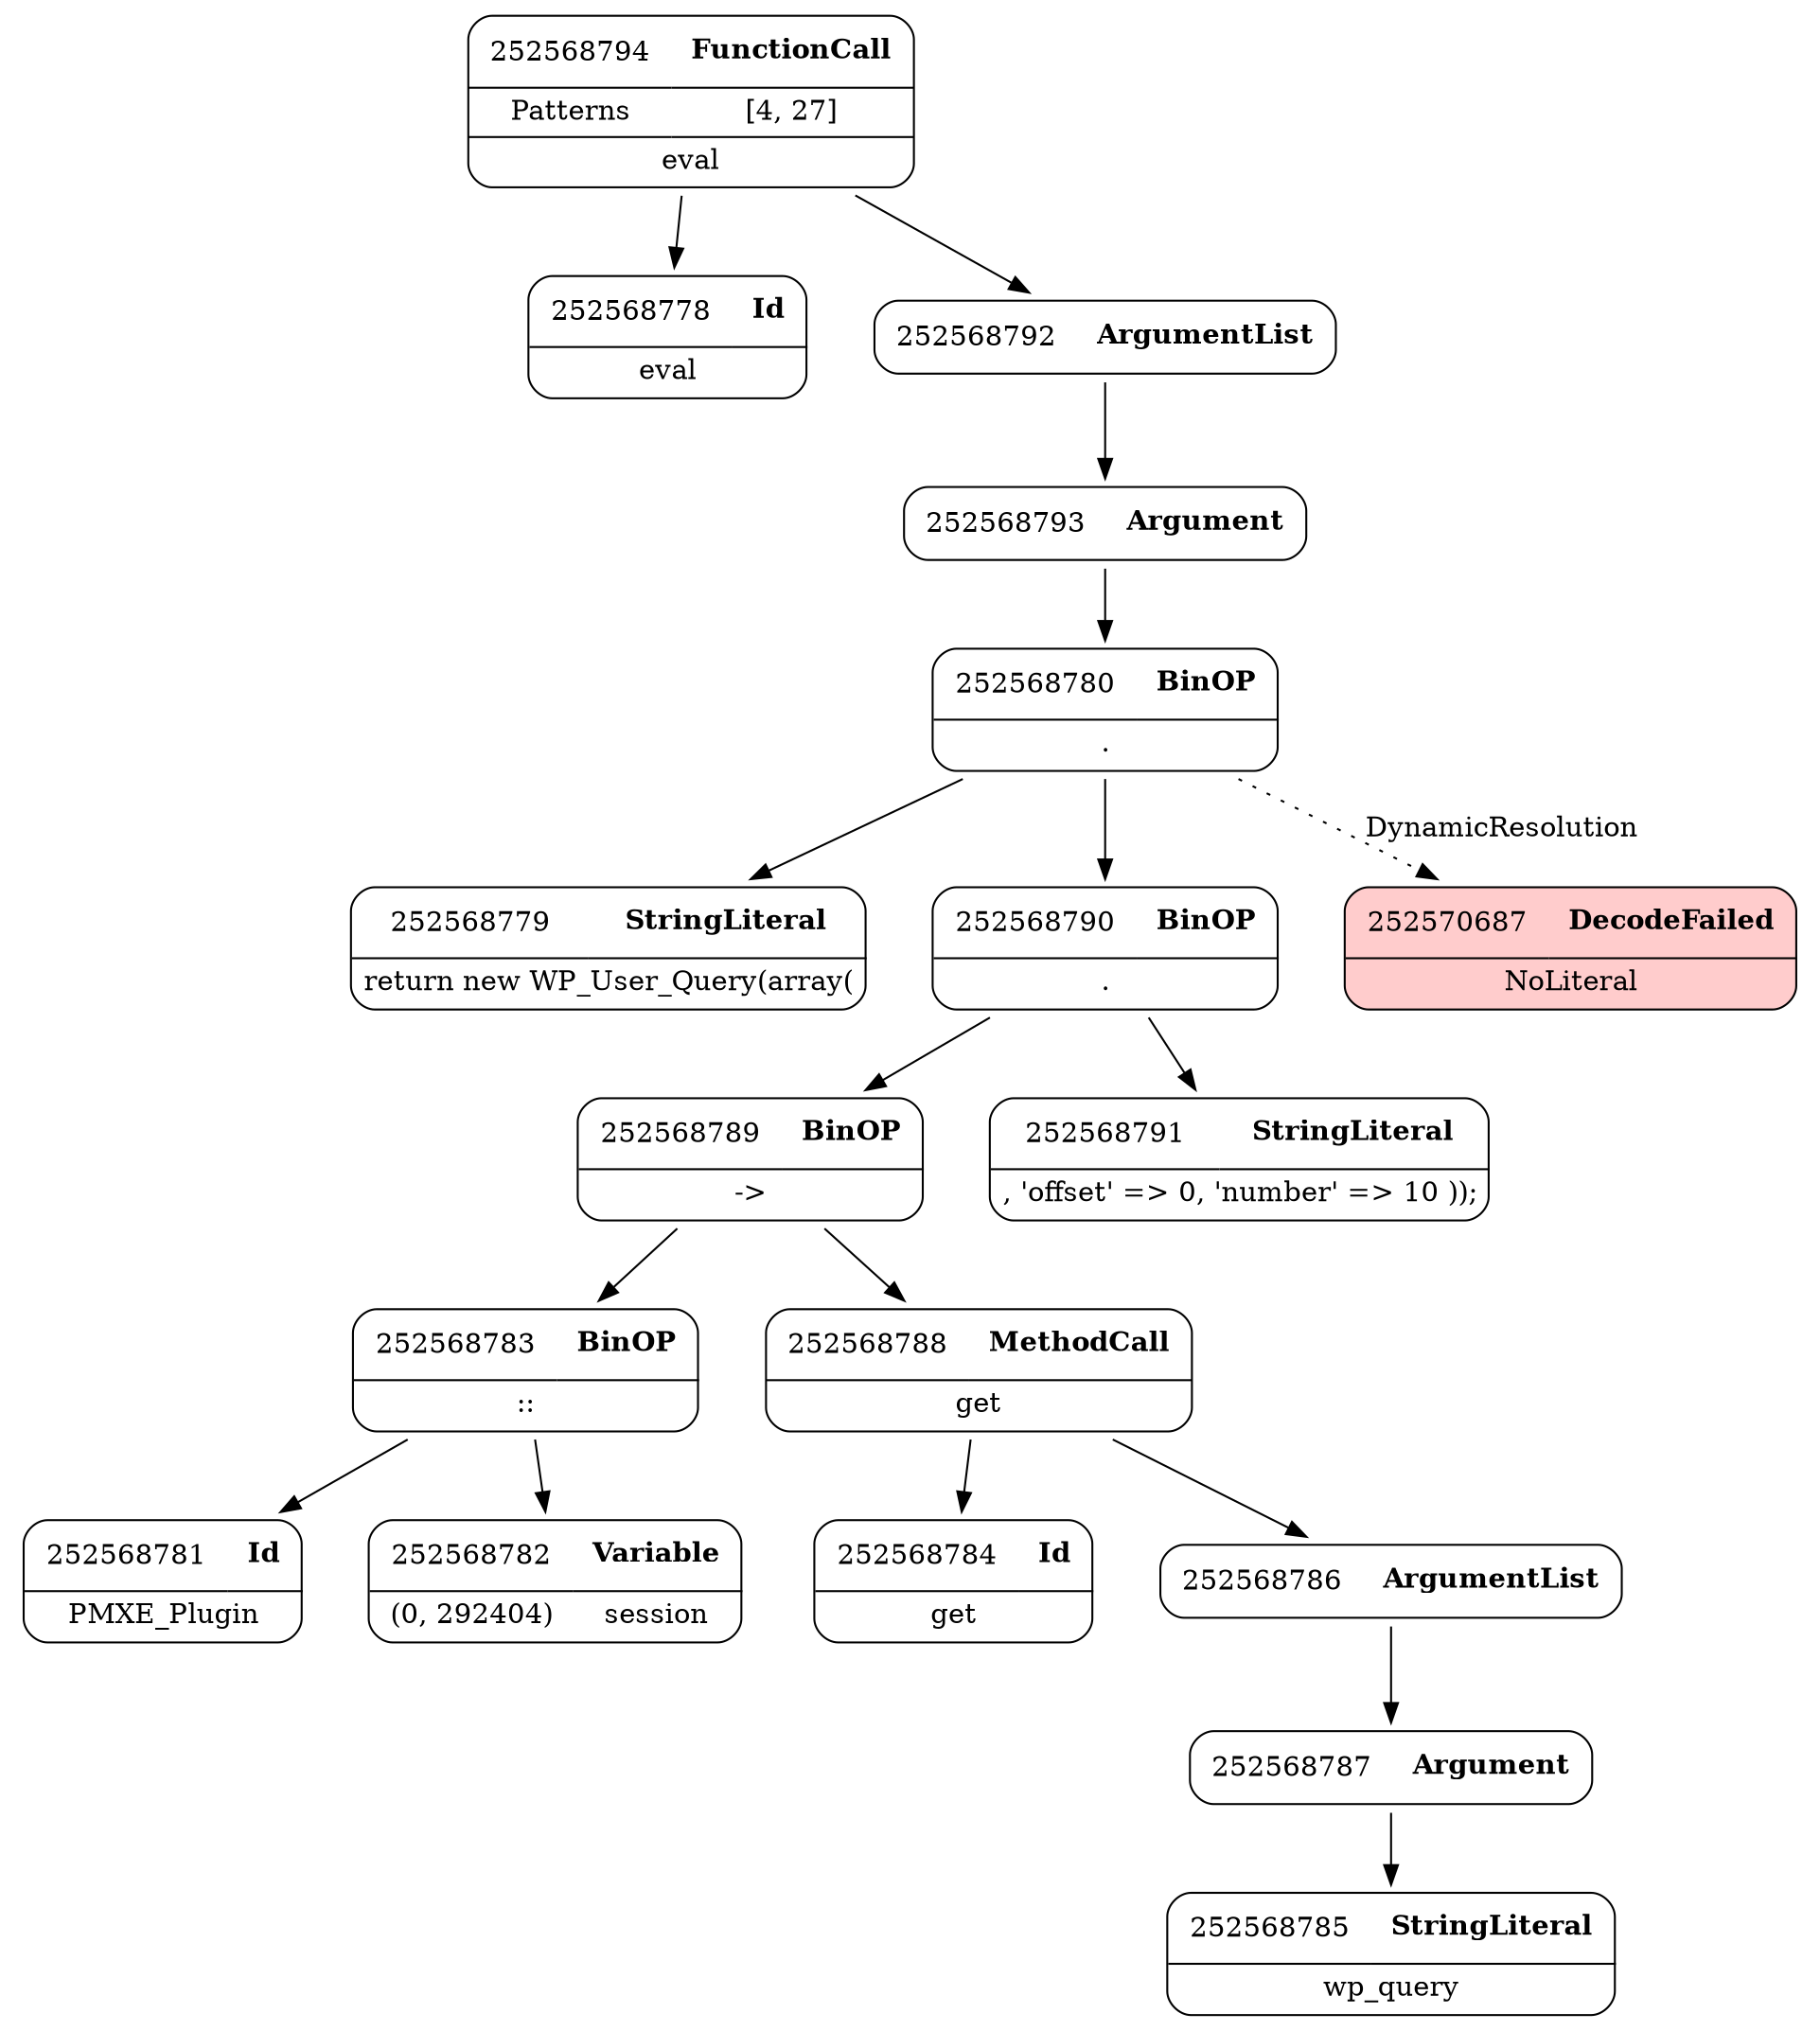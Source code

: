 digraph ast {
node [shape=none];
252568781 [label=<<TABLE border='1' cellspacing='0' cellpadding='10' style='rounded' ><TR><TD border='0'>252568781</TD><TD border='0'><B>Id</B></TD></TR><HR/><TR><TD border='0' cellpadding='5' colspan='2'>PMXE_Plugin</TD></TR></TABLE>>];
252568780 [label=<<TABLE border='1' cellspacing='0' cellpadding='10' style='rounded' ><TR><TD border='0'>252568780</TD><TD border='0'><B>BinOP</B></TD></TR><HR/><TR><TD border='0' cellpadding='5' colspan='2'>.</TD></TR></TABLE>>];
252568780 -> 252568779 [weight=2];
252568780 -> 252568790 [weight=2];
252568780 -> 252570687 [style=dotted,label=DynamicResolution];
252568783 [label=<<TABLE border='1' cellspacing='0' cellpadding='10' style='rounded' ><TR><TD border='0'>252568783</TD><TD border='0'><B>BinOP</B></TD></TR><HR/><TR><TD border='0' cellpadding='5' colspan='2'>::</TD></TR></TABLE>>];
252568783 -> 252568781 [weight=2];
252568783 -> 252568782 [weight=2];
252568782 [label=<<TABLE border='1' cellspacing='0' cellpadding='10' style='rounded' ><TR><TD border='0'>252568782</TD><TD border='0'><B>Variable</B></TD></TR><HR/><TR><TD border='0' cellpadding='5'>(0, 292404)</TD><TD border='0' cellpadding='5'>session</TD></TR></TABLE>>];
252568779 [label=<<TABLE border='1' cellspacing='0' cellpadding='10' style='rounded' ><TR><TD border='0'>252568779</TD><TD border='0'><B>StringLiteral</B></TD></TR><HR/><TR><TD border='0' cellpadding='5' colspan='2'>return new WP_User_Query(array(</TD></TR></TABLE>>];
252568778 [label=<<TABLE border='1' cellspacing='0' cellpadding='10' style='rounded' ><TR><TD border='0'>252568778</TD><TD border='0'><B>Id</B></TD></TR><HR/><TR><TD border='0' cellpadding='5' colspan='2'>eval</TD></TR></TABLE>>];
252570687 [label=<<TABLE border='1' cellspacing='0' cellpadding='10' style='rounded' bgcolor='#FFCCCC' ><TR><TD border='0'>252570687</TD><TD border='0'><B>DecodeFailed</B></TD></TR><HR/><TR><TD border='0' cellpadding='5' colspan='2'>NoLiteral</TD></TR></TABLE>>];
252568793 [label=<<TABLE border='1' cellspacing='0' cellpadding='10' style='rounded' ><TR><TD border='0'>252568793</TD><TD border='0'><B>Argument</B></TD></TR></TABLE>>];
252568793 -> 252568780 [weight=2];
252568792 [label=<<TABLE border='1' cellspacing='0' cellpadding='10' style='rounded' ><TR><TD border='0'>252568792</TD><TD border='0'><B>ArgumentList</B></TD></TR></TABLE>>];
252568792 -> 252568793 [weight=2];
252568794 [label=<<TABLE border='1' cellspacing='0' cellpadding='10' style='rounded' ><TR><TD border='0'>252568794</TD><TD border='0'><B>FunctionCall</B></TD></TR><HR/><TR><TD border='0' cellpadding='5'>Patterns</TD><TD border='0' cellpadding='5'>[4, 27]</TD></TR><HR/><TR><TD border='0' cellpadding='5' colspan='2'>eval</TD></TR></TABLE>>];
252568794 -> 252568778 [weight=2];
252568794 -> 252568792 [weight=2];
252568789 [label=<<TABLE border='1' cellspacing='0' cellpadding='10' style='rounded' ><TR><TD border='0'>252568789</TD><TD border='0'><B>BinOP</B></TD></TR><HR/><TR><TD border='0' cellpadding='5' colspan='2'>-&gt;</TD></TR></TABLE>>];
252568789 -> 252568783 [weight=2];
252568789 -> 252568788 [weight=2];
252568788 [label=<<TABLE border='1' cellspacing='0' cellpadding='10' style='rounded' ><TR><TD border='0'>252568788</TD><TD border='0'><B>MethodCall</B></TD></TR><HR/><TR><TD border='0' cellpadding='5' colspan='2'>get</TD></TR></TABLE>>];
252568788 -> 252568784 [weight=2];
252568788 -> 252568786 [weight=2];
252568791 [label=<<TABLE border='1' cellspacing='0' cellpadding='10' style='rounded' ><TR><TD border='0'>252568791</TD><TD border='0'><B>StringLiteral</B></TD></TR><HR/><TR><TD border='0' cellpadding='5' colspan='2'>, 'offset' =&gt; 0, 'number' =&gt; 10 ));</TD></TR></TABLE>>];
252568790 [label=<<TABLE border='1' cellspacing='0' cellpadding='10' style='rounded' ><TR><TD border='0'>252568790</TD><TD border='0'><B>BinOP</B></TD></TR><HR/><TR><TD border='0' cellpadding='5' colspan='2'>.</TD></TR></TABLE>>];
252568790 -> 252568789 [weight=2];
252568790 -> 252568791 [weight=2];
252568785 [label=<<TABLE border='1' cellspacing='0' cellpadding='10' style='rounded' ><TR><TD border='0'>252568785</TD><TD border='0'><B>StringLiteral</B></TD></TR><HR/><TR><TD border='0' cellpadding='5' colspan='2'>wp_query</TD></TR></TABLE>>];
252568784 [label=<<TABLE border='1' cellspacing='0' cellpadding='10' style='rounded' ><TR><TD border='0'>252568784</TD><TD border='0'><B>Id</B></TD></TR><HR/><TR><TD border='0' cellpadding='5' colspan='2'>get</TD></TR></TABLE>>];
252568787 [label=<<TABLE border='1' cellspacing='0' cellpadding='10' style='rounded' ><TR><TD border='0'>252568787</TD><TD border='0'><B>Argument</B></TD></TR></TABLE>>];
252568787 -> 252568785 [weight=2];
252568786 [label=<<TABLE border='1' cellspacing='0' cellpadding='10' style='rounded' ><TR><TD border='0'>252568786</TD><TD border='0'><B>ArgumentList</B></TD></TR></TABLE>>];
252568786 -> 252568787 [weight=2];
}
